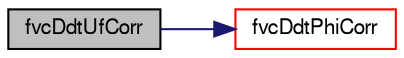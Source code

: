 digraph "fvcDdtUfCorr"
{
  bgcolor="transparent";
  edge [fontname="FreeSans",fontsize="10",labelfontname="FreeSans",labelfontsize="10"];
  node [fontname="FreeSans",fontsize="10",shape=record];
  rankdir="LR";
  Node1262 [label="fvcDdtUfCorr",height=0.2,width=0.4,color="black", fillcolor="grey75", style="filled", fontcolor="black"];
  Node1262 -> Node1263 [color="midnightblue",fontsize="10",style="solid",fontname="FreeSans"];
  Node1263 [label="fvcDdtPhiCorr",height=0.2,width=0.4,color="red",URL="$a22470.html#a147170d0f13db80e7a54496094b5f95b"];
}
